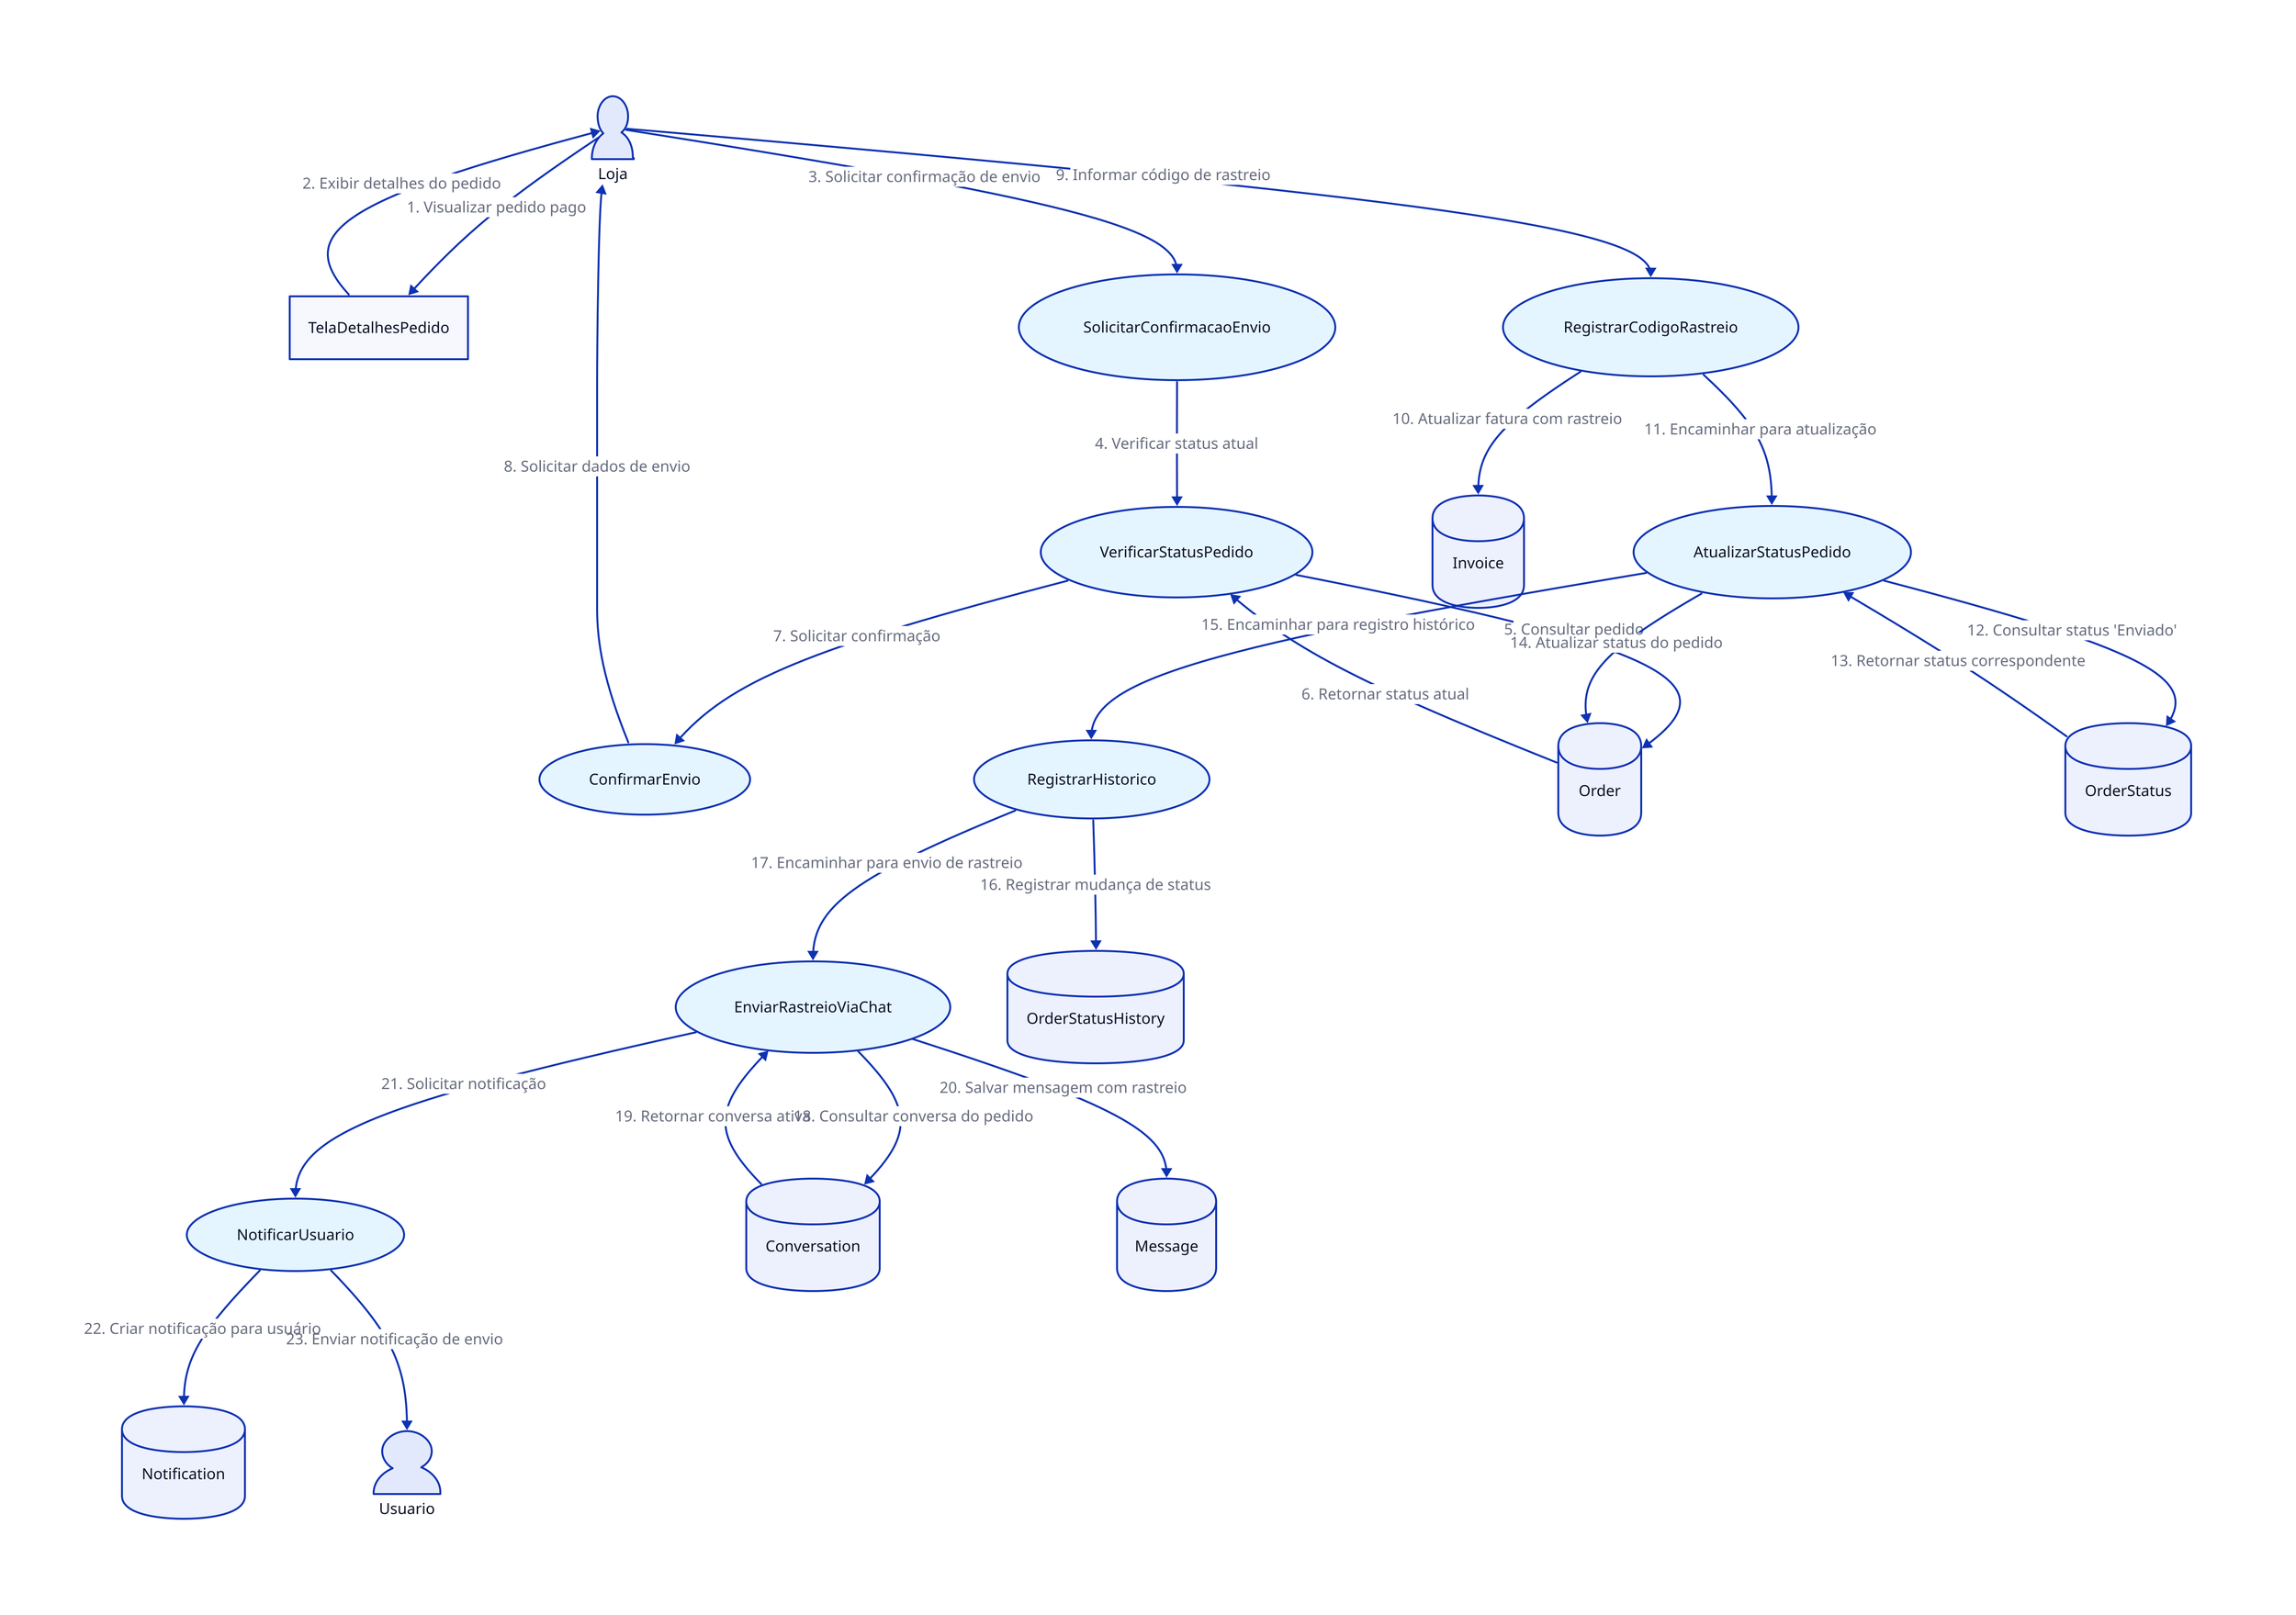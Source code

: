 Loja: {
  shape: person
}

Usuario: {
  shape: person
}

TelaDetalhesPedido: {
  shape: rectangle
}

SolicitarConfirmacaoEnvio: {
  shape: oval
  style.fill: "#E5F5FF"
}

VerificarStatusPedido: {
  shape: oval
  style.fill: "#E5F5FF"
}

ConfirmarEnvio: {
  shape: oval
  style.fill: "#E5F5FF"
}

RegistrarCodigoRastreio: {
  shape: oval
  style.fill: "#E5F5FF"
}

AtualizarStatusPedido: {
  shape: oval
  style.fill: "#E5F5FF"
}

RegistrarHistorico: {
  shape: oval
  style.fill: "#E5F5FF"
}

EnviarRastreioViaChat: {
  shape: oval
  style.fill: "#E5F5FF"
}

NotificarUsuario: {
  shape: oval
  style.fill: "#E5F5FF"
}

Order: {
  shape: cylinder
}

OrderStatus: {
  shape: cylinder
}

OrderStatusHistory: {
  shape: cylinder
}

Invoice: {
  shape: cylinder
}

Conversation: {
  shape: cylinder
}

Message: {
  shape: cylinder
}

Notification: {
  shape: cylinder
}

Loja -> TelaDetalhesPedido: "1. Visualizar pedido pago"
TelaDetalhesPedido -> Loja: "2. Exibir detalhes do pedido"
Loja -> SolicitarConfirmacaoEnvio: "3. Solicitar confirmação de envio"
SolicitarConfirmacaoEnvio -> VerificarStatusPedido: "4. Verificar status atual"
VerificarStatusPedido -> Order: "5. Consultar pedido"
Order -> VerificarStatusPedido: "6. Retornar status atual"
VerificarStatusPedido -> ConfirmarEnvio: "7. Solicitar confirmação"
ConfirmarEnvio -> Loja: "8. Solicitar dados de envio"
Loja -> RegistrarCodigoRastreio: "9. Informar código de rastreio"
RegistrarCodigoRastreio -> Invoice: "10. Atualizar fatura com rastreio"
RegistrarCodigoRastreio -> AtualizarStatusPedido: "11. Encaminhar para atualização"
AtualizarStatusPedido -> OrderStatus: "12. Consultar status 'Enviado'"
OrderStatus -> AtualizarStatusPedido: "13. Retornar status correspondente"
AtualizarStatusPedido -> Order: "14. Atualizar status do pedido"
AtualizarStatusPedido -> RegistrarHistorico: "15. Encaminhar para registro histórico"
RegistrarHistorico -> OrderStatusHistory: "16. Registrar mudança de status"
RegistrarHistorico -> EnviarRastreioViaChat: "17. Encaminhar para envio de rastreio"
EnviarRastreioViaChat -> Conversation: "18. Consultar conversa do pedido"
Conversation -> EnviarRastreioViaChat: "19. Retornar conversa ativa"
EnviarRastreioViaChat -> Message: "20. Salvar mensagem com rastreio"
EnviarRastreioViaChat -> NotificarUsuario: "21. Solicitar notificação"
NotificarUsuario -> Notification: "22. Criar notificação para usuário"
NotificarUsuario -> Usuario: "23. Enviar notificação de envio"
